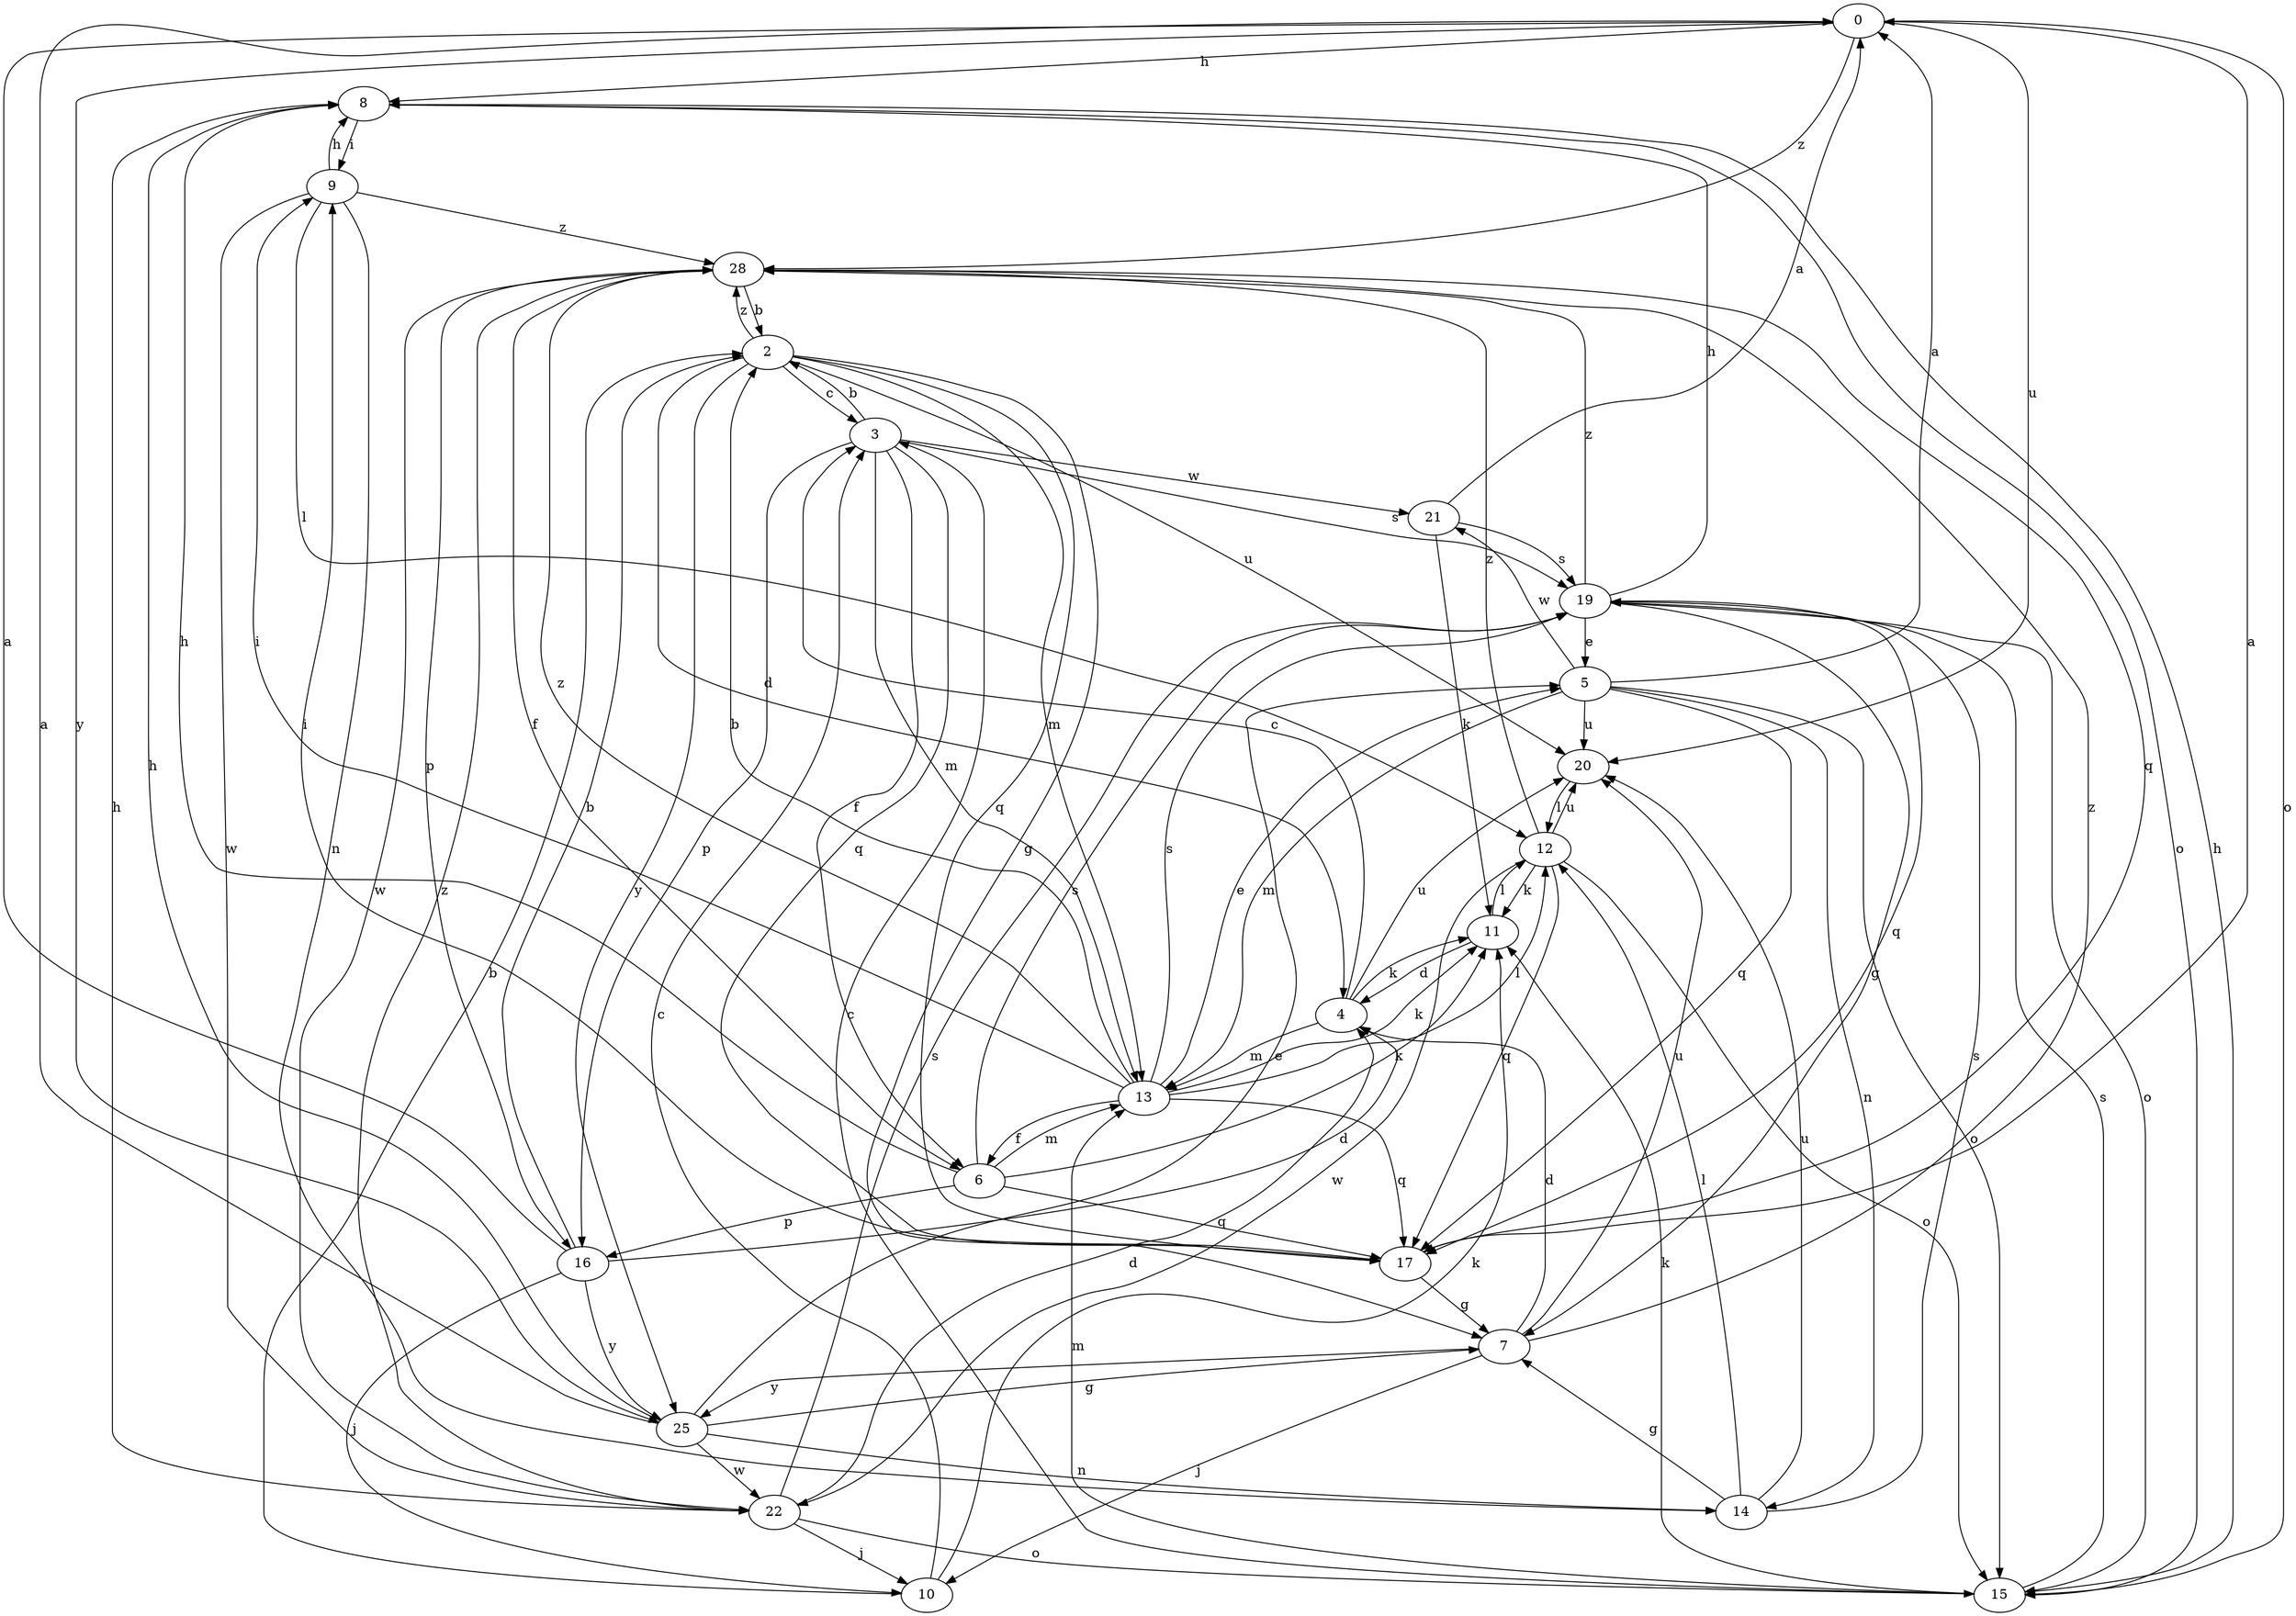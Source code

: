 strict digraph  {
0;
2;
3;
4;
5;
6;
7;
8;
9;
10;
11;
12;
13;
14;
15;
16;
17;
19;
20;
21;
22;
25;
28;
0 -> 8  [label=h];
0 -> 15  [label=o];
0 -> 20  [label=u];
0 -> 25  [label=y];
0 -> 28  [label=z];
2 -> 3  [label=c];
2 -> 4  [label=d];
2 -> 7  [label=g];
2 -> 13  [label=m];
2 -> 17  [label=q];
2 -> 20  [label=u];
2 -> 25  [label=y];
2 -> 28  [label=z];
3 -> 2  [label=b];
3 -> 6  [label=f];
3 -> 13  [label=m];
3 -> 16  [label=p];
3 -> 17  [label=q];
3 -> 19  [label=s];
3 -> 21  [label=w];
4 -> 3  [label=c];
4 -> 11  [label=k];
4 -> 13  [label=m];
4 -> 20  [label=u];
5 -> 0  [label=a];
5 -> 13  [label=m];
5 -> 14  [label=n];
5 -> 15  [label=o];
5 -> 17  [label=q];
5 -> 20  [label=u];
5 -> 21  [label=w];
6 -> 8  [label=h];
6 -> 11  [label=k];
6 -> 13  [label=m];
6 -> 16  [label=p];
6 -> 17  [label=q];
6 -> 19  [label=s];
7 -> 4  [label=d];
7 -> 10  [label=j];
7 -> 20  [label=u];
7 -> 25  [label=y];
7 -> 28  [label=z];
8 -> 9  [label=i];
8 -> 15  [label=o];
9 -> 8  [label=h];
9 -> 12  [label=l];
9 -> 14  [label=n];
9 -> 22  [label=w];
9 -> 28  [label=z];
10 -> 2  [label=b];
10 -> 3  [label=c];
10 -> 11  [label=k];
11 -> 4  [label=d];
11 -> 12  [label=l];
12 -> 11  [label=k];
12 -> 15  [label=o];
12 -> 17  [label=q];
12 -> 20  [label=u];
12 -> 22  [label=w];
12 -> 28  [label=z];
13 -> 2  [label=b];
13 -> 5  [label=e];
13 -> 6  [label=f];
13 -> 9  [label=i];
13 -> 11  [label=k];
13 -> 12  [label=l];
13 -> 17  [label=q];
13 -> 19  [label=s];
13 -> 28  [label=z];
14 -> 7  [label=g];
14 -> 12  [label=l];
14 -> 19  [label=s];
14 -> 20  [label=u];
15 -> 3  [label=c];
15 -> 8  [label=h];
15 -> 11  [label=k];
15 -> 13  [label=m];
15 -> 19  [label=s];
16 -> 0  [label=a];
16 -> 2  [label=b];
16 -> 4  [label=d];
16 -> 10  [label=j];
16 -> 25  [label=y];
17 -> 0  [label=a];
17 -> 7  [label=g];
17 -> 9  [label=i];
19 -> 5  [label=e];
19 -> 7  [label=g];
19 -> 8  [label=h];
19 -> 15  [label=o];
19 -> 17  [label=q];
19 -> 28  [label=z];
20 -> 12  [label=l];
21 -> 0  [label=a];
21 -> 11  [label=k];
21 -> 19  [label=s];
22 -> 4  [label=d];
22 -> 8  [label=h];
22 -> 10  [label=j];
22 -> 15  [label=o];
22 -> 19  [label=s];
22 -> 28  [label=z];
25 -> 0  [label=a];
25 -> 5  [label=e];
25 -> 7  [label=g];
25 -> 8  [label=h];
25 -> 14  [label=n];
25 -> 22  [label=w];
28 -> 2  [label=b];
28 -> 6  [label=f];
28 -> 16  [label=p];
28 -> 17  [label=q];
28 -> 22  [label=w];
}
